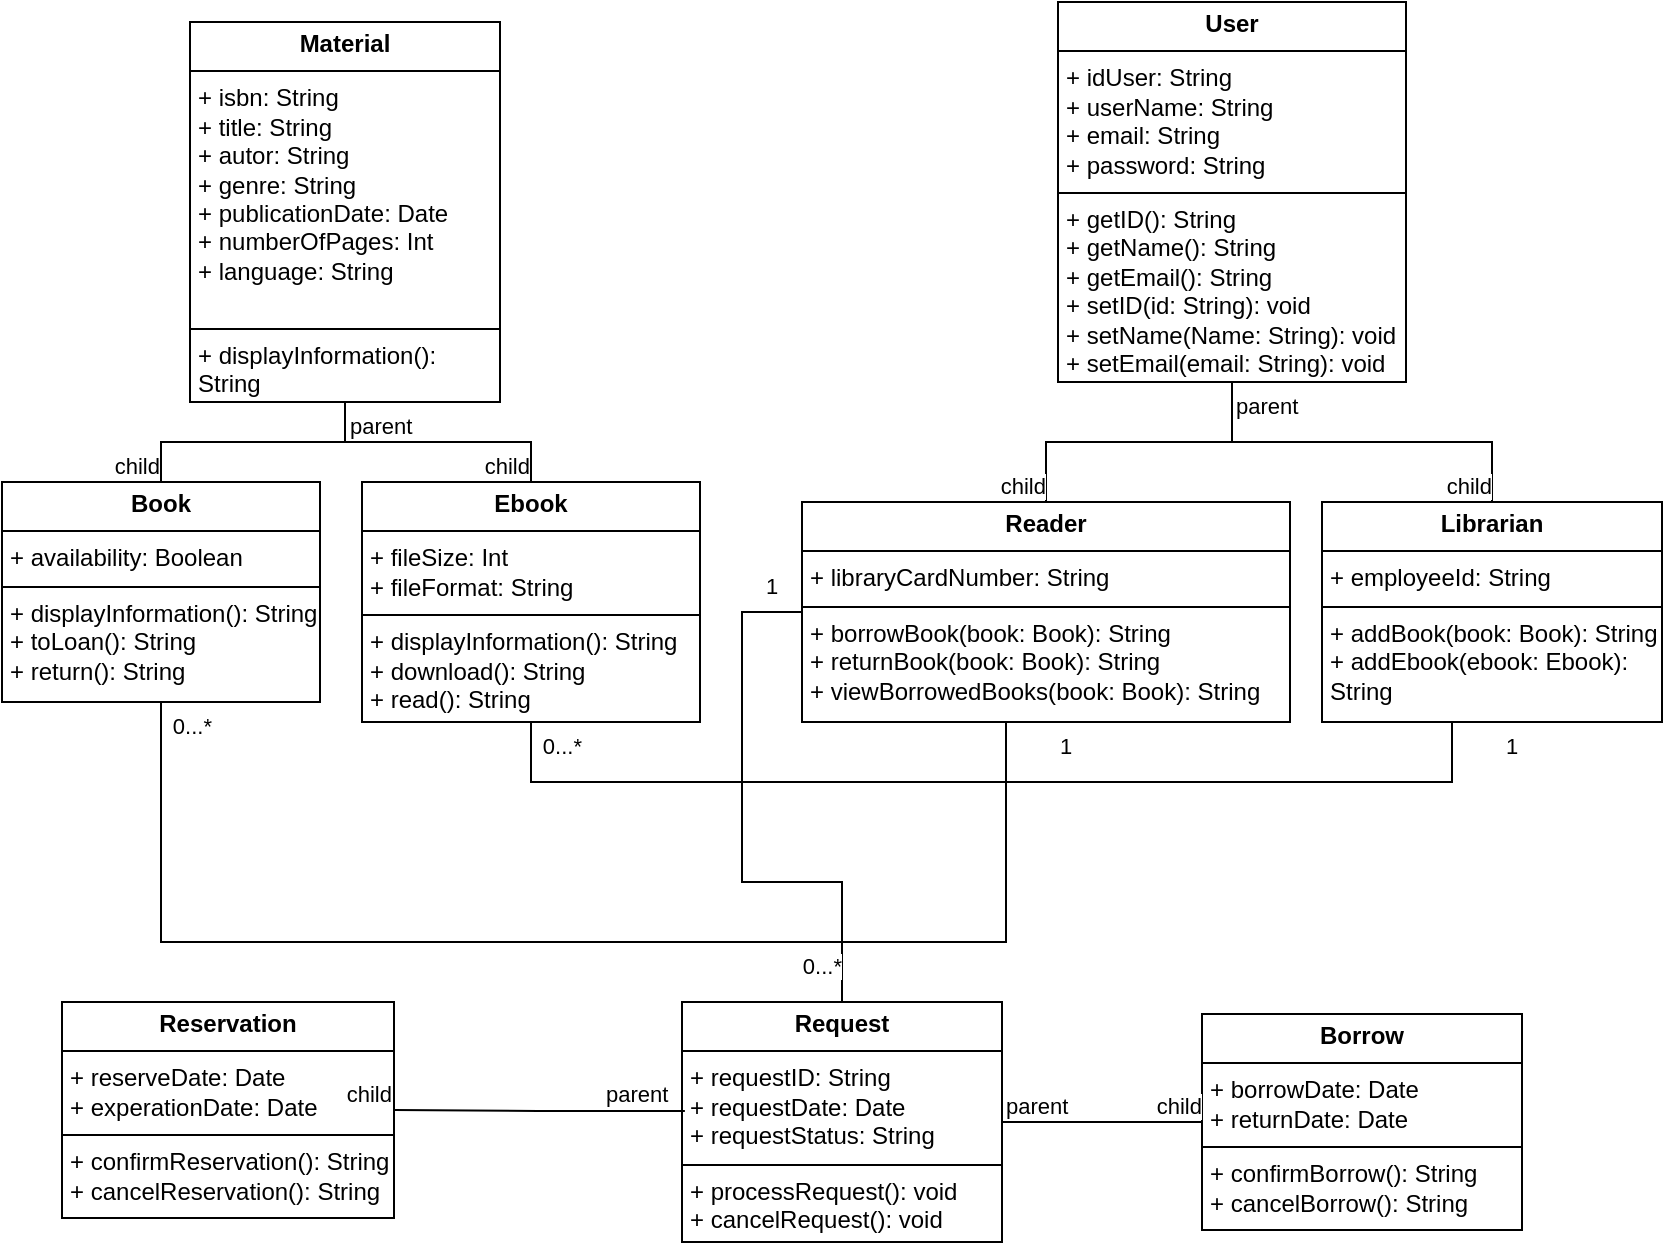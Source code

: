 <mxfile version="24.7.7">
  <diagram id="C5RBs43oDa-KdzZeNtuy" name="Page-1">
    <mxGraphModel dx="1279" dy="1704" grid="1" gridSize="10" guides="1" tooltips="1" connect="1" arrows="1" fold="1" page="1" pageScale="1" pageWidth="827" pageHeight="1169" math="0" shadow="0">
      <root>
        <mxCell id="WIyWlLk6GJQsqaUBKTNV-0" />
        <mxCell id="WIyWlLk6GJQsqaUBKTNV-1" parent="WIyWlLk6GJQsqaUBKTNV-0" />
        <mxCell id="oUvpO5rnVUgwaG4zbX5f-61" value="&lt;p style=&quot;margin:0px;margin-top:4px;text-align:center;&quot;&gt;&lt;b&gt;Material&lt;/b&gt;&lt;/p&gt;&lt;hr size=&quot;1&quot; style=&quot;border-style:solid;&quot;&gt;&lt;p style=&quot;margin:0px;margin-left:4px;&quot;&gt;+ isbn: String&lt;br&gt;+ title: String&lt;/p&gt;&lt;p style=&quot;margin:0px;margin-left:4px;&quot;&gt;+ autor: String&lt;/p&gt;&lt;p style=&quot;margin:0px;margin-left:4px;&quot;&gt;+ genre: String&lt;br&gt;+ publicationDate: Date&lt;/p&gt;&lt;p style=&quot;margin:0px;margin-left:4px;&quot;&gt;+ numberOfPages: Int&lt;br&gt;&lt;/p&gt;&lt;p style=&quot;margin:0px;margin-left:4px;&quot;&gt;+ language: String&lt;/p&gt;&lt;div&gt;&lt;br&gt;&lt;/div&gt;&lt;hr size=&quot;1&quot; style=&quot;border-style:solid;&quot;&gt;&lt;p style=&quot;margin:0px;margin-left:4px;&quot;&gt;+&amp;nbsp;&lt;span style=&quot;background-color: initial;&quot;&gt;displayInformation&lt;/span&gt;&lt;span style=&quot;background-color: initial;&quot;&gt;(): String&lt;/span&gt;&lt;/p&gt;" style="verticalAlign=top;align=left;overflow=fill;html=1;whiteSpace=wrap;" vertex="1" parent="WIyWlLk6GJQsqaUBKTNV-1">
          <mxGeometry x="144" y="-20" width="155" height="190" as="geometry" />
        </mxCell>
        <mxCell id="oUvpO5rnVUgwaG4zbX5f-62" value="&lt;p style=&quot;margin:0px;margin-top:4px;text-align:center;&quot;&gt;&lt;b&gt;Ebook&lt;/b&gt;&lt;/p&gt;&lt;hr size=&quot;1&quot; style=&quot;border-style:solid;&quot;&gt;&lt;p style=&quot;margin:0px;margin-left:4px;&quot;&gt;+ fileSize: Int&lt;/p&gt;&lt;p style=&quot;margin:0px;margin-left:4px;&quot;&gt;+ fileFormat: String&lt;/p&gt;&lt;hr size=&quot;1&quot; style=&quot;border-style:solid;&quot;&gt;&lt;p style=&quot;margin:0px;margin-left:4px;&quot;&gt;+ displayInformation(): String&lt;br&gt;+ download(): String&lt;br&gt;+ read(): String&lt;br&gt;&lt;/p&gt;&lt;p style=&quot;margin:0px;margin-left:4px;&quot;&gt;&lt;br&gt;&lt;/p&gt;" style="verticalAlign=top;align=left;overflow=fill;html=1;whiteSpace=wrap;" vertex="1" parent="WIyWlLk6GJQsqaUBKTNV-1">
          <mxGeometry x="230" y="210" width="169" height="120" as="geometry" />
        </mxCell>
        <mxCell id="oUvpO5rnVUgwaG4zbX5f-63" value="&lt;p style=&quot;margin:0px;margin-top:4px;text-align:center;&quot;&gt;&lt;b&gt;Book&lt;/b&gt;&lt;/p&gt;&lt;hr size=&quot;1&quot; style=&quot;border-style:solid;&quot;&gt;&lt;p style=&quot;margin:0px;margin-left:4px;&quot;&gt;&lt;span style=&quot;background-color: initial;&quot;&gt;+ availability: Boolean&lt;/span&gt;&lt;br&gt;&lt;/p&gt;&lt;hr size=&quot;1&quot; style=&quot;border-style:solid;&quot;&gt;&lt;p style=&quot;margin:0px;margin-left:4px;&quot;&gt;+ displayInformation(): String&lt;br&gt;+ toLoan(): String&lt;/p&gt;&lt;p style=&quot;margin:0px;margin-left:4px;&quot;&gt;+ return(): String&lt;/p&gt;&lt;p style=&quot;margin:0px;margin-left:4px;&quot;&gt;&lt;br&gt;&lt;/p&gt;" style="verticalAlign=top;align=left;overflow=fill;html=1;whiteSpace=wrap;" vertex="1" parent="WIyWlLk6GJQsqaUBKTNV-1">
          <mxGeometry x="50" y="210" width="159" height="110" as="geometry" />
        </mxCell>
        <mxCell id="oUvpO5rnVUgwaG4zbX5f-64" value="&lt;p style=&quot;margin:0px;margin-top:4px;text-align:center;&quot;&gt;&lt;b&gt;User&lt;/b&gt;&lt;/p&gt;&lt;hr size=&quot;1&quot; style=&quot;border-style:solid;&quot;&gt;&lt;p style=&quot;margin:0px;margin-left:4px;&quot;&gt;+ idUser: String&lt;/p&gt;&lt;p style=&quot;margin:0px;margin-left:4px;&quot;&gt;+ userName: String&lt;br&gt;&lt;/p&gt;&lt;p style=&quot;margin:0px;margin-left:4px;&quot;&gt;+ email: String&lt;/p&gt;&lt;p style=&quot;margin:0px;margin-left:4px;&quot;&gt;+ password: String&lt;/p&gt;&lt;hr size=&quot;1&quot; style=&quot;border-style:solid;&quot;&gt;&lt;p style=&quot;margin:0px;margin-left:4px;&quot;&gt;+ getID(): String&lt;/p&gt;&lt;p style=&quot;margin:0px;margin-left:4px;&quot;&gt;+ getName(): String&lt;/p&gt;&lt;p style=&quot;margin:0px;margin-left:4px;&quot;&gt;+ getEmail(): String&lt;br&gt;&lt;/p&gt;&lt;p style=&quot;margin:0px;margin-left:4px;&quot;&gt;+ setID(id: String): void&lt;br&gt;&lt;/p&gt;&lt;p style=&quot;margin:0px;margin-left:4px;&quot;&gt;+ setName(Name: String): void&lt;br&gt;&lt;/p&gt;&lt;p style=&quot;margin:0px;margin-left:4px;&quot;&gt;+ setEmail(email: String): void&lt;/p&gt;" style="verticalAlign=top;align=left;overflow=fill;html=1;whiteSpace=wrap;" vertex="1" parent="WIyWlLk6GJQsqaUBKTNV-1">
          <mxGeometry x="578" y="-30" width="174" height="190" as="geometry" />
        </mxCell>
        <mxCell id="oUvpO5rnVUgwaG4zbX5f-65" value="&lt;p style=&quot;margin:0px;margin-top:4px;text-align:center;&quot;&gt;&lt;b&gt;Librarian&lt;/b&gt;&lt;/p&gt;&lt;hr size=&quot;1&quot; style=&quot;border-style:solid;&quot;&gt;&lt;p style=&quot;margin:0px;margin-left:4px;&quot;&gt;+ employeeId: &lt;span class=&quot;hljs-type&quot;&gt;String&lt;/span&gt;&lt;br&gt;&lt;/p&gt;&lt;hr size=&quot;1&quot; style=&quot;border-style:solid;&quot;&gt;&lt;p style=&quot;margin:0px;margin-left:4px;&quot;&gt;+ addBook(book: Book): String&lt;/p&gt;&lt;p style=&quot;margin:0px;margin-left:4px;&quot;&gt;+ addEbook(ebook: Ebook): String&lt;br&gt;&lt;/p&gt;&lt;p style=&quot;margin:0px;margin-left:4px;&quot;&gt;&lt;br&gt;&lt;/p&gt;" style="verticalAlign=top;align=left;overflow=fill;html=1;whiteSpace=wrap;" vertex="1" parent="WIyWlLk6GJQsqaUBKTNV-1">
          <mxGeometry x="710" y="220" width="170" height="110" as="geometry" />
        </mxCell>
        <mxCell id="oUvpO5rnVUgwaG4zbX5f-66" value="&lt;p style=&quot;margin:0px;margin-top:4px;text-align:center;&quot;&gt;&lt;b&gt;Reader&lt;/b&gt;&lt;/p&gt;&lt;hr size=&quot;1&quot; style=&quot;border-style:solid;&quot;&gt;&lt;p style=&quot;margin:0px;margin-left:4px;&quot;&gt;+ &lt;span style=&quot;background-color: initial;&quot;&gt;libraryCardNumber: &lt;/span&gt;&lt;span style=&quot;background-color: initial;&quot; class=&quot;hljs-type&quot;&gt;String&lt;/span&gt;&lt;/p&gt;&lt;hr size=&quot;1&quot; style=&quot;border-style:solid;&quot;&gt;&lt;p style=&quot;margin:0px;margin-left:4px;&quot;&gt;+ borrowBook(book: Book): String&lt;/p&gt;&lt;p style=&quot;margin:0px;margin-left:4px;&quot;&gt;+ returnBook(book: Book): String&lt;/p&gt;&lt;p style=&quot;margin:0px;margin-left:4px;&quot;&gt;+ viewBorrowedBooks(&lt;span style=&quot;background-color: initial;&quot;&gt;book: Book&lt;/span&gt;&lt;span style=&quot;background-color: initial;&quot;&gt;): String&lt;/span&gt;&lt;/p&gt;" style="verticalAlign=top;align=left;overflow=fill;html=1;whiteSpace=wrap;" vertex="1" parent="WIyWlLk6GJQsqaUBKTNV-1">
          <mxGeometry x="450" y="220" width="244" height="110" as="geometry" />
        </mxCell>
        <mxCell id="oUvpO5rnVUgwaG4zbX5f-71" value="&lt;p style=&quot;margin:0px;margin-top:4px;text-align:center;&quot;&gt;&lt;b&gt;Request&lt;/b&gt;&lt;/p&gt;&lt;hr size=&quot;1&quot; style=&quot;border-style:solid;&quot;&gt;&lt;p style=&quot;margin:0px;margin-left:4px;&quot;&gt;+ requestID: String&lt;/p&gt;&lt;p style=&quot;margin:0px;margin-left:4px;&quot;&gt;+ requestDate: Date&lt;/p&gt;&lt;p style=&quot;margin:0px;margin-left:4px;&quot;&gt;+ requestStatus: String&lt;/p&gt;&lt;hr size=&quot;1&quot; style=&quot;border-style:solid;&quot;&gt;&lt;p style=&quot;margin:0px;margin-left:4px;&quot;&gt;+ processRequest(): void &lt;/p&gt;&lt;p style=&quot;margin:0px;margin-left:4px;&quot;&gt;+ cancelRequest(): void&lt;/p&gt;" style="verticalAlign=top;align=left;overflow=fill;html=1;whiteSpace=wrap;" vertex="1" parent="WIyWlLk6GJQsqaUBKTNV-1">
          <mxGeometry x="390" y="470" width="160" height="120" as="geometry" />
        </mxCell>
        <mxCell id="oUvpO5rnVUgwaG4zbX5f-73" value="&lt;p style=&quot;margin:0px;margin-top:4px;text-align:center;&quot;&gt;&lt;b&gt;Reservation&lt;/b&gt;&lt;/p&gt;&lt;hr size=&quot;1&quot; style=&quot;border-style:solid;&quot;&gt;&lt;p style=&quot;margin:0px;margin-left:4px;&quot;&gt;+ reserveDate: Date&lt;/p&gt;&lt;p style=&quot;margin:0px;margin-left:4px;&quot;&gt;+ experationDate: Date&lt;br&gt;&lt;/p&gt;&lt;hr size=&quot;1&quot; style=&quot;border-style:solid;&quot;&gt;&lt;p style=&quot;margin:0px;margin-left:4px;&quot;&gt;+ confirmReservation(): String&lt;/p&gt;&lt;p style=&quot;margin:0px;margin-left:4px;&quot;&gt;+ cancelReservation(): String&lt;br&gt;&lt;/p&gt;" style="verticalAlign=top;align=left;overflow=fill;html=1;whiteSpace=wrap;" vertex="1" parent="WIyWlLk6GJQsqaUBKTNV-1">
          <mxGeometry x="80" y="470" width="166" height="108" as="geometry" />
        </mxCell>
        <mxCell id="oUvpO5rnVUgwaG4zbX5f-75" value="&lt;p style=&quot;margin:0px;margin-top:4px;text-align:center;&quot;&gt;&lt;b&gt;Borrow&lt;/b&gt;&lt;/p&gt;&lt;hr size=&quot;1&quot; style=&quot;border-style:solid;&quot;&gt;&lt;p style=&quot;margin:0px;margin-left:4px;&quot;&gt;+ borrowDate: Date&lt;/p&gt;&lt;p style=&quot;margin:0px;margin-left:4px;&quot;&gt;+ returnDate: Date&lt;/p&gt;&lt;hr size=&quot;1&quot; style=&quot;border-style:solid;&quot;&gt;&lt;p style=&quot;margin:0px;margin-left:4px;&quot;&gt;+ confirmBorrow(): String&lt;/p&gt;&lt;p style=&quot;margin:0px;margin-left:4px;&quot;&gt;+ cancelBorrow(): String&lt;br&gt;&lt;/p&gt;" style="verticalAlign=top;align=left;overflow=fill;html=1;whiteSpace=wrap;" vertex="1" parent="WIyWlLk6GJQsqaUBKTNV-1">
          <mxGeometry x="650" y="476" width="160" height="108" as="geometry" />
        </mxCell>
        <mxCell id="oUvpO5rnVUgwaG4zbX5f-79" value="" style="endArrow=none;html=1;edgeStyle=orthogonalEdgeStyle;rounded=0;exitX=1;exitY=0.5;exitDx=0;exitDy=0;entryX=0;entryY=0.5;entryDx=0;entryDy=0;" edge="1" parent="WIyWlLk6GJQsqaUBKTNV-1" source="oUvpO5rnVUgwaG4zbX5f-71" target="oUvpO5rnVUgwaG4zbX5f-75">
          <mxGeometry relative="1" as="geometry">
            <mxPoint x="600" y="650" as="sourcePoint" />
            <mxPoint x="760" y="650" as="targetPoint" />
          </mxGeometry>
        </mxCell>
        <mxCell id="oUvpO5rnVUgwaG4zbX5f-80" value="parent" style="edgeLabel;resizable=0;html=1;align=left;verticalAlign=bottom;" connectable="0" vertex="1" parent="oUvpO5rnVUgwaG4zbX5f-79">
          <mxGeometry x="-1" relative="1" as="geometry" />
        </mxCell>
        <mxCell id="oUvpO5rnVUgwaG4zbX5f-81" value="child" style="edgeLabel;resizable=0;html=1;align=right;verticalAlign=bottom;" connectable="0" vertex="1" parent="oUvpO5rnVUgwaG4zbX5f-79">
          <mxGeometry x="1" relative="1" as="geometry" />
        </mxCell>
        <mxCell id="oUvpO5rnVUgwaG4zbX5f-82" value="" style="endArrow=none;html=1;edgeStyle=orthogonalEdgeStyle;rounded=0;entryX=1;entryY=0.5;entryDx=0;entryDy=0;exitX=0.009;exitY=0.454;exitDx=0;exitDy=0;exitPerimeter=0;" edge="1" parent="WIyWlLk6GJQsqaUBKTNV-1" source="oUvpO5rnVUgwaG4zbX5f-71" target="oUvpO5rnVUgwaG4zbX5f-73">
          <mxGeometry relative="1" as="geometry">
            <mxPoint x="360" y="524" as="sourcePoint" />
            <mxPoint x="290" y="630" as="targetPoint" />
          </mxGeometry>
        </mxCell>
        <mxCell id="oUvpO5rnVUgwaG4zbX5f-83" value="parent" style="edgeLabel;resizable=0;html=1;align=left;verticalAlign=bottom;" connectable="0" vertex="1" parent="oUvpO5rnVUgwaG4zbX5f-82">
          <mxGeometry x="-1" relative="1" as="geometry">
            <mxPoint x="-41" as="offset" />
          </mxGeometry>
        </mxCell>
        <mxCell id="oUvpO5rnVUgwaG4zbX5f-84" value="child" style="edgeLabel;resizable=0;html=1;align=right;verticalAlign=bottom;" connectable="0" vertex="1" parent="oUvpO5rnVUgwaG4zbX5f-82">
          <mxGeometry x="1" relative="1" as="geometry" />
        </mxCell>
        <mxCell id="oUvpO5rnVUgwaG4zbX5f-88" value="" style="endArrow=none;html=1;edgeStyle=orthogonalEdgeStyle;rounded=0;exitX=0.5;exitY=1;exitDx=0;exitDy=0;entryX=0.5;entryY=0;entryDx=0;entryDy=0;" edge="1" parent="WIyWlLk6GJQsqaUBKTNV-1" source="oUvpO5rnVUgwaG4zbX5f-64" target="oUvpO5rnVUgwaG4zbX5f-66">
          <mxGeometry relative="1" as="geometry">
            <mxPoint x="462" y="190" as="sourcePoint" />
            <mxPoint x="562" y="190" as="targetPoint" />
          </mxGeometry>
        </mxCell>
        <mxCell id="oUvpO5rnVUgwaG4zbX5f-89" value="parent" style="edgeLabel;resizable=0;html=1;align=left;verticalAlign=bottom;" connectable="0" vertex="1" parent="oUvpO5rnVUgwaG4zbX5f-88">
          <mxGeometry x="-1" relative="1" as="geometry">
            <mxPoint y="20" as="offset" />
          </mxGeometry>
        </mxCell>
        <mxCell id="oUvpO5rnVUgwaG4zbX5f-90" value="child" style="edgeLabel;resizable=0;html=1;align=right;verticalAlign=bottom;" connectable="0" vertex="1" parent="oUvpO5rnVUgwaG4zbX5f-88">
          <mxGeometry x="1" relative="1" as="geometry" />
        </mxCell>
        <mxCell id="oUvpO5rnVUgwaG4zbX5f-91" value="" style="endArrow=none;html=1;edgeStyle=orthogonalEdgeStyle;rounded=0;exitX=0.5;exitY=1;exitDx=0;exitDy=0;entryX=0.5;entryY=0;entryDx=0;entryDy=0;" edge="1" parent="WIyWlLk6GJQsqaUBKTNV-1" source="oUvpO5rnVUgwaG4zbX5f-64" target="oUvpO5rnVUgwaG4zbX5f-65">
          <mxGeometry relative="1" as="geometry">
            <mxPoint x="675" y="170" as="sourcePoint" />
            <mxPoint x="582" y="230" as="targetPoint" />
          </mxGeometry>
        </mxCell>
        <mxCell id="oUvpO5rnVUgwaG4zbX5f-92" value="parent" style="edgeLabel;resizable=0;html=1;align=left;verticalAlign=bottom;" connectable="0" vertex="1" parent="oUvpO5rnVUgwaG4zbX5f-91">
          <mxGeometry x="-1" relative="1" as="geometry">
            <mxPoint y="20" as="offset" />
          </mxGeometry>
        </mxCell>
        <mxCell id="oUvpO5rnVUgwaG4zbX5f-93" value="child" style="edgeLabel;resizable=0;html=1;align=right;verticalAlign=bottom;" connectable="0" vertex="1" parent="oUvpO5rnVUgwaG4zbX5f-91">
          <mxGeometry x="1" relative="1" as="geometry" />
        </mxCell>
        <mxCell id="oUvpO5rnVUgwaG4zbX5f-100" value="" style="endArrow=none;html=1;edgeStyle=orthogonalEdgeStyle;rounded=0;exitX=0.5;exitY=1;exitDx=0;exitDy=0;entryX=0.5;entryY=0;entryDx=0;entryDy=0;" edge="1" parent="WIyWlLk6GJQsqaUBKTNV-1" source="oUvpO5rnVUgwaG4zbX5f-61" target="oUvpO5rnVUgwaG4zbX5f-63">
          <mxGeometry relative="1" as="geometry">
            <mxPoint x="193" y="130" as="sourcePoint" />
            <mxPoint x="100" y="190" as="targetPoint" />
          </mxGeometry>
        </mxCell>
        <mxCell id="oUvpO5rnVUgwaG4zbX5f-101" value="parent" style="edgeLabel;resizable=0;html=1;align=left;verticalAlign=bottom;" connectable="0" vertex="1" parent="oUvpO5rnVUgwaG4zbX5f-100">
          <mxGeometry x="-1" relative="1" as="geometry">
            <mxPoint y="20" as="offset" />
          </mxGeometry>
        </mxCell>
        <mxCell id="oUvpO5rnVUgwaG4zbX5f-102" value="child" style="edgeLabel;resizable=0;html=1;align=right;verticalAlign=bottom;" connectable="0" vertex="1" parent="oUvpO5rnVUgwaG4zbX5f-100">
          <mxGeometry x="1" relative="1" as="geometry" />
        </mxCell>
        <mxCell id="oUvpO5rnVUgwaG4zbX5f-103" value="" style="endArrow=none;html=1;edgeStyle=orthogonalEdgeStyle;rounded=0;exitX=0.5;exitY=1;exitDx=0;exitDy=0;entryX=0.5;entryY=0;entryDx=0;entryDy=0;" edge="1" parent="WIyWlLk6GJQsqaUBKTNV-1" source="oUvpO5rnVUgwaG4zbX5f-61" target="oUvpO5rnVUgwaG4zbX5f-62">
          <mxGeometry relative="1" as="geometry">
            <mxPoint x="193" y="130" as="sourcePoint" />
            <mxPoint x="323" y="190" as="targetPoint" />
          </mxGeometry>
        </mxCell>
        <mxCell id="oUvpO5rnVUgwaG4zbX5f-104" value="parent" style="edgeLabel;resizable=0;html=1;align=left;verticalAlign=bottom;" connectable="0" vertex="1" parent="oUvpO5rnVUgwaG4zbX5f-103">
          <mxGeometry x="-1" relative="1" as="geometry">
            <mxPoint y="20" as="offset" />
          </mxGeometry>
        </mxCell>
        <mxCell id="oUvpO5rnVUgwaG4zbX5f-105" value="child" style="edgeLabel;resizable=0;html=1;align=right;verticalAlign=bottom;" connectable="0" vertex="1" parent="oUvpO5rnVUgwaG4zbX5f-103">
          <mxGeometry x="1" relative="1" as="geometry" />
        </mxCell>
        <mxCell id="oUvpO5rnVUgwaG4zbX5f-109" value="" style="endArrow=none;html=1;edgeStyle=orthogonalEdgeStyle;rounded=0;exitX=0.5;exitY=1;exitDx=0;exitDy=0;entryX=0.5;entryY=1;entryDx=0;entryDy=0;" edge="1" parent="WIyWlLk6GJQsqaUBKTNV-1" source="oUvpO5rnVUgwaG4zbX5f-65" target="oUvpO5rnVUgwaG4zbX5f-62">
          <mxGeometry relative="1" as="geometry">
            <mxPoint x="570" y="380" as="sourcePoint" />
            <mxPoint x="730" y="380" as="targetPoint" />
            <Array as="points">
              <mxPoint x="775" y="360" />
              <mxPoint x="314" y="360" />
            </Array>
          </mxGeometry>
        </mxCell>
        <mxCell id="oUvpO5rnVUgwaG4zbX5f-110" value="1" style="edgeLabel;resizable=0;html=1;align=left;verticalAlign=bottom;" connectable="0" vertex="1" parent="oUvpO5rnVUgwaG4zbX5f-109">
          <mxGeometry x="-1" relative="1" as="geometry">
            <mxPoint x="5" y="20" as="offset" />
          </mxGeometry>
        </mxCell>
        <mxCell id="oUvpO5rnVUgwaG4zbX5f-111" value="0...*" style="edgeLabel;resizable=0;html=1;align=right;verticalAlign=bottom;" connectable="0" vertex="1" parent="oUvpO5rnVUgwaG4zbX5f-109">
          <mxGeometry x="1" relative="1" as="geometry">
            <mxPoint x="26" y="20" as="offset" />
          </mxGeometry>
        </mxCell>
        <mxCell id="oUvpO5rnVUgwaG4zbX5f-112" value="" style="endArrow=none;html=1;edgeStyle=orthogonalEdgeStyle;rounded=0;exitX=0.5;exitY=1;exitDx=0;exitDy=0;entryX=0.5;entryY=1;entryDx=0;entryDy=0;" edge="1" parent="WIyWlLk6GJQsqaUBKTNV-1" source="oUvpO5rnVUgwaG4zbX5f-66" target="oUvpO5rnVUgwaG4zbX5f-63">
          <mxGeometry relative="1" as="geometry">
            <mxPoint x="460" y="400" as="sourcePoint" />
            <mxPoint y="410" as="targetPoint" />
            <Array as="points">
              <mxPoint x="552" y="440" />
              <mxPoint x="130" y="440" />
            </Array>
          </mxGeometry>
        </mxCell>
        <mxCell id="oUvpO5rnVUgwaG4zbX5f-113" value="1" style="edgeLabel;resizable=0;html=1;align=left;verticalAlign=bottom;" connectable="0" vertex="1" parent="oUvpO5rnVUgwaG4zbX5f-112">
          <mxGeometry x="-1" relative="1" as="geometry">
            <mxPoint x="5" y="20" as="offset" />
          </mxGeometry>
        </mxCell>
        <mxCell id="oUvpO5rnVUgwaG4zbX5f-114" value="0...*" style="edgeLabel;resizable=0;html=1;align=right;verticalAlign=bottom;" connectable="0" vertex="1" parent="oUvpO5rnVUgwaG4zbX5f-112">
          <mxGeometry x="1" relative="1" as="geometry">
            <mxPoint x="26" y="20" as="offset" />
          </mxGeometry>
        </mxCell>
        <mxCell id="oUvpO5rnVUgwaG4zbX5f-118" value="" style="endArrow=none;html=1;edgeStyle=orthogonalEdgeStyle;rounded=0;exitX=0;exitY=0.5;exitDx=0;exitDy=0;entryX=0.5;entryY=0;entryDx=0;entryDy=0;" edge="1" parent="WIyWlLk6GJQsqaUBKTNV-1" source="oUvpO5rnVUgwaG4zbX5f-66" target="oUvpO5rnVUgwaG4zbX5f-71">
          <mxGeometry relative="1" as="geometry">
            <mxPoint x="340" y="400" as="sourcePoint" />
            <mxPoint x="-140" y="400" as="targetPoint" />
            <Array as="points">
              <mxPoint x="420" y="275" />
              <mxPoint x="420" y="410" />
              <mxPoint x="470" y="410" />
            </Array>
          </mxGeometry>
        </mxCell>
        <mxCell id="oUvpO5rnVUgwaG4zbX5f-119" value="1" style="edgeLabel;resizable=0;html=1;align=left;verticalAlign=bottom;" connectable="0" vertex="1" parent="oUvpO5rnVUgwaG4zbX5f-118">
          <mxGeometry x="-1" relative="1" as="geometry">
            <mxPoint x="-20" y="-5" as="offset" />
          </mxGeometry>
        </mxCell>
        <mxCell id="oUvpO5rnVUgwaG4zbX5f-120" value="0...*" style="edgeLabel;resizable=0;html=1;align=right;verticalAlign=bottom;" connectable="0" vertex="1" parent="oUvpO5rnVUgwaG4zbX5f-118">
          <mxGeometry x="1" relative="1" as="geometry">
            <mxPoint y="-10" as="offset" />
          </mxGeometry>
        </mxCell>
      </root>
    </mxGraphModel>
  </diagram>
</mxfile>
